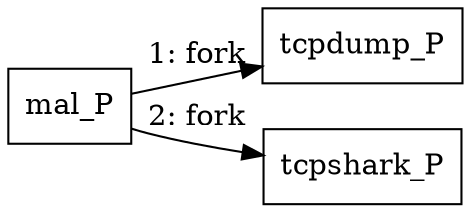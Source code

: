 digraph T1040 {
rankdir="LR"
size="9"
fixedsize="false"
splines="true"
nodesep=0.3
ranksep=0
fontsize=10
overlap="scalexy"
engine= "neato"
	"mal_P" [node_type=Process shape=box]
	"tcpdump_P" [node_type=Process shape=box]
	"tcpshark_P" [node_type=Process shape=box]
	"mal_P" -> "tcpdump_P" [label="1: fork"]
	"mal_P" -> "tcpshark_P" [label="2: fork"]
}
